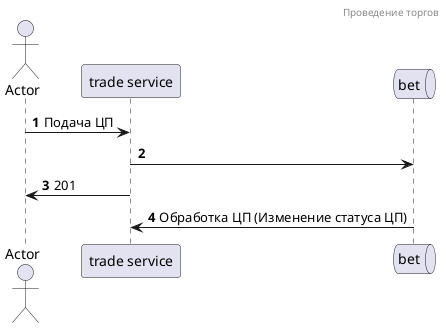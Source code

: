 @startuml
autonumber
header Проведение торгов

actor Actor

Actor -> "trade service": Подача ЦП
queue bet
"trade service" -> bet
"trade service" -> Actor: 201

bet -> "trade service": Обработка ЦП (Изменение статуса ЦП)

@enduml